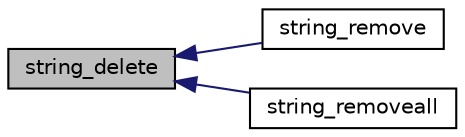 digraph "string_delete"
{
 // INTERACTIVE_SVG=YES
  edge [fontname="Helvetica",fontsize="10",labelfontname="Helvetica",labelfontsize="10"];
  node [fontname="Helvetica",fontsize="10",shape=record];
  rankdir="LR";
  Node1 [label="string_delete",height=0.2,width=0.4,color="black", fillcolor="grey75", style="filled", fontcolor="black"];
  Node1 -> Node2 [dir="back",color="midnightblue",fontsize="10",style="solid",fontname="Helvetica"];
  Node2 [label="string_remove",height=0.2,width=0.4,color="black", fillcolor="white", style="filled",URL="$string_8h.html#aa6656e5f0a11691fde2c5fd54ebb20f0"];
  Node1 -> Node3 [dir="back",color="midnightblue",fontsize="10",style="solid",fontname="Helvetica"];
  Node3 [label="string_removeall",height=0.2,width=0.4,color="black", fillcolor="white", style="filled",URL="$string_8h.html#abc370354e3ce9b95de25c545ae7815b1"];
}
